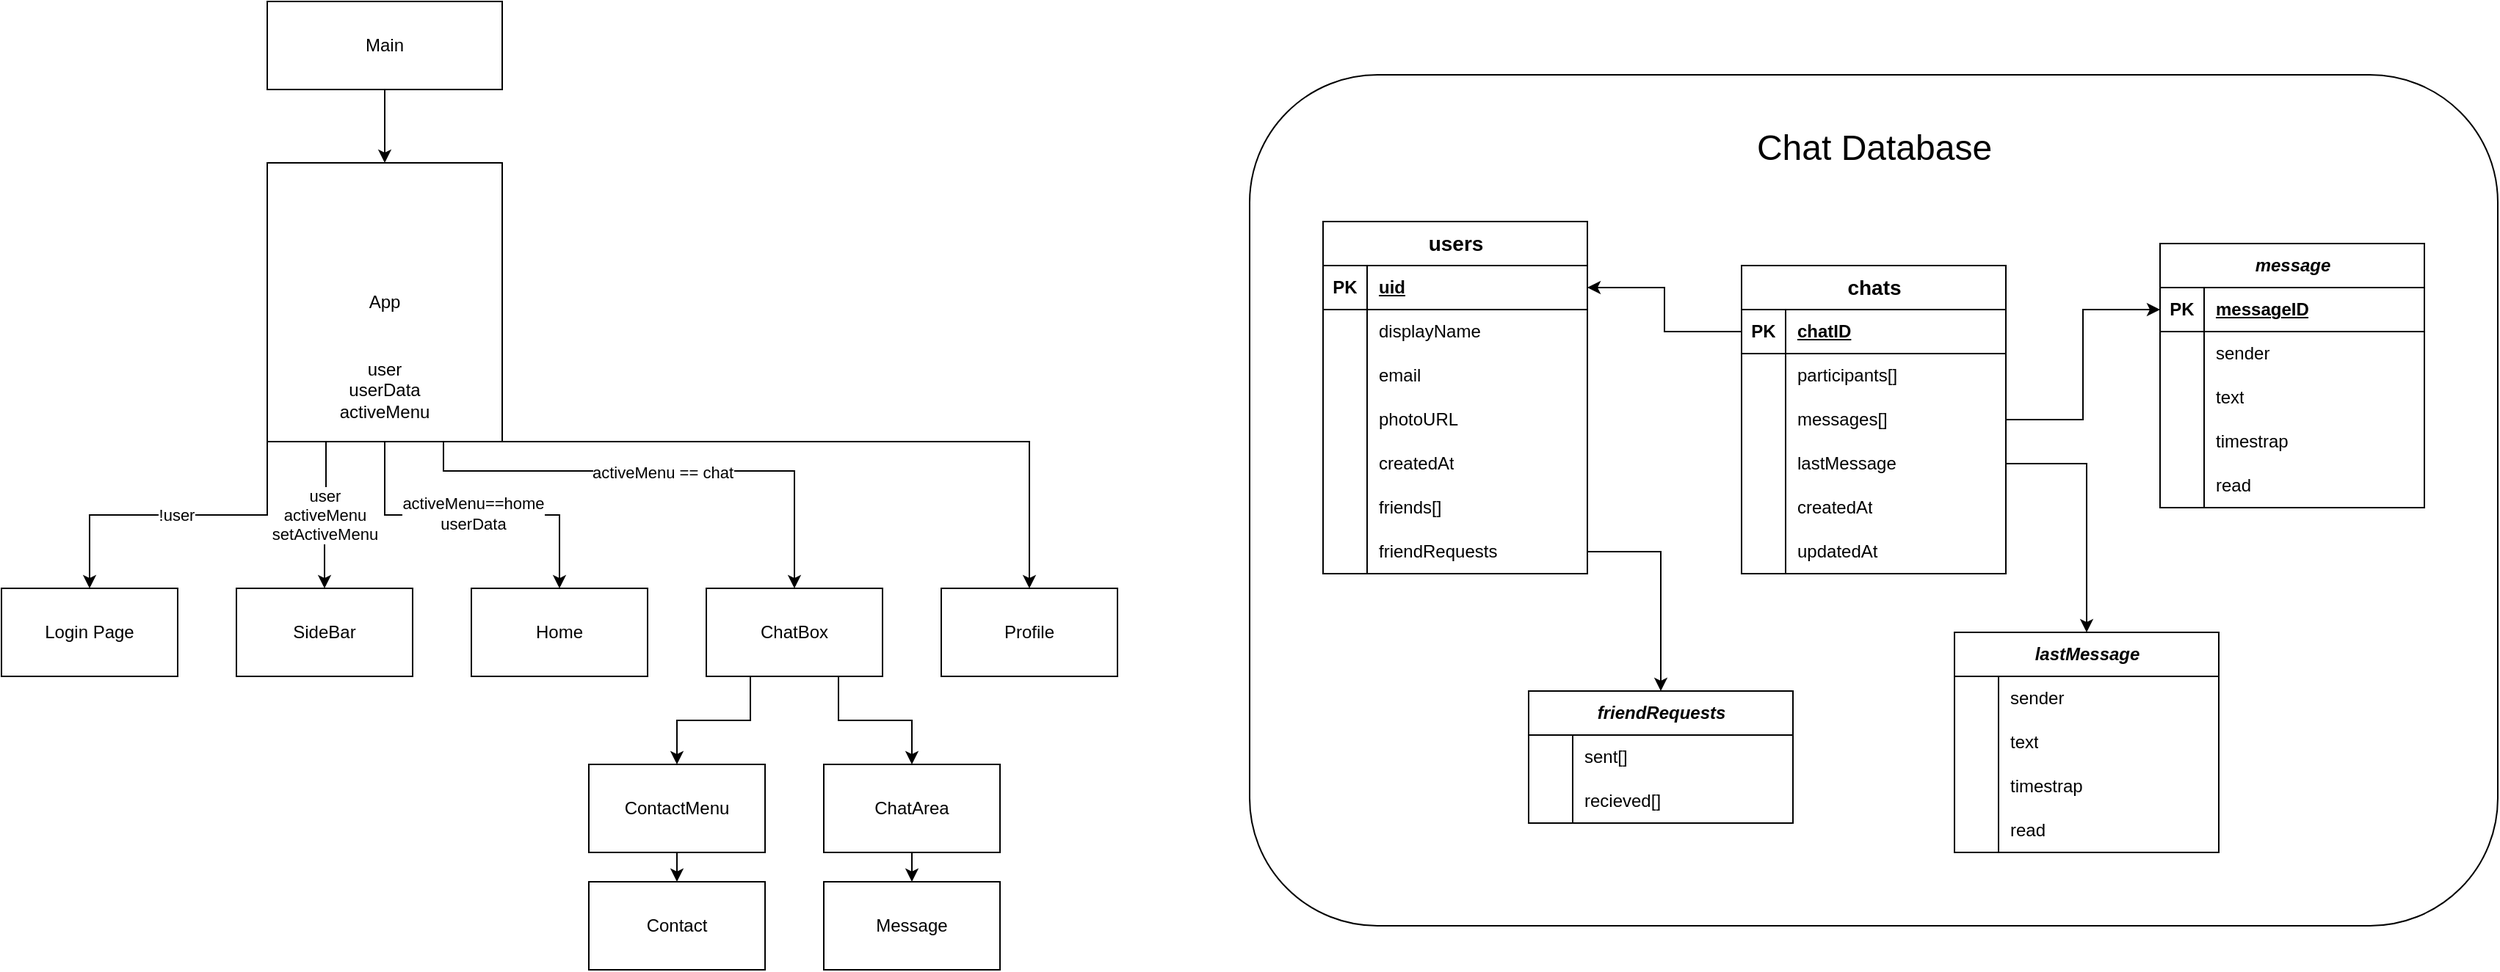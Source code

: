 <mxfile version="24.7.7">
  <diagram name="Page-1" id="aIwbgeriNETQGzJU4w5n">
    <mxGraphModel dx="1518" dy="726" grid="1" gridSize="10" guides="1" tooltips="1" connect="1" arrows="1" fold="1" page="1" pageScale="1" pageWidth="850" pageHeight="1100" math="0" shadow="0">
      <root>
        <mxCell id="0" />
        <mxCell id="1" parent="0" />
        <mxCell id="rzz777s46znG5bm57cer-140" value="" style="rounded=1;whiteSpace=wrap;html=1;" vertex="1" parent="1">
          <mxGeometry x="850" y="90" width="850" height="580" as="geometry" />
        </mxCell>
        <mxCell id="rECE7p0DnKrGc31qM2WY-22" style="edgeStyle=orthogonalEdgeStyle;rounded=0;orthogonalLoop=1;jettySize=auto;html=1;exitX=0;exitY=1;exitDx=0;exitDy=0;entryX=0.5;entryY=0;entryDx=0;entryDy=0;" parent="1" source="rECE7p0DnKrGc31qM2WY-14" target="rECE7p0DnKrGc31qM2WY-19" edge="1">
          <mxGeometry relative="1" as="geometry" />
        </mxCell>
        <mxCell id="oh2pSakRmEjCiN489GTW-4" value="!user" style="edgeLabel;html=1;align=center;verticalAlign=middle;resizable=0;points=[];" parent="rECE7p0DnKrGc31qM2WY-22" vertex="1" connectable="0">
          <mxGeometry x="0.018" relative="1" as="geometry">
            <mxPoint as="offset" />
          </mxGeometry>
        </mxCell>
        <mxCell id="rECE7p0DnKrGc31qM2WY-29" style="edgeStyle=orthogonalEdgeStyle;rounded=0;orthogonalLoop=1;jettySize=auto;html=1;exitX=0.25;exitY=1;exitDx=0;exitDy=0;entryX=0.5;entryY=0;entryDx=0;entryDy=0;" parent="1" source="rECE7p0DnKrGc31qM2WY-14" target="rECE7p0DnKrGc31qM2WY-20" edge="1">
          <mxGeometry relative="1" as="geometry" />
        </mxCell>
        <mxCell id="oh2pSakRmEjCiN489GTW-5" value="user&lt;div&gt;activeMenu&lt;/div&gt;&lt;div&gt;setActiveMenu&lt;/div&gt;" style="edgeLabel;html=1;align=center;verticalAlign=middle;resizable=0;points=[];" parent="rECE7p0DnKrGc31qM2WY-29" vertex="1" connectable="0">
          <mxGeometry x="-0.022" y="-1" relative="1" as="geometry">
            <mxPoint as="offset" />
          </mxGeometry>
        </mxCell>
        <mxCell id="oh2pSakRmEjCiN489GTW-10" style="edgeStyle=orthogonalEdgeStyle;rounded=0;orthogonalLoop=1;jettySize=auto;html=1;exitX=0.75;exitY=1;exitDx=0;exitDy=0;entryX=0.5;entryY=0;entryDx=0;entryDy=0;" parent="1" source="rECE7p0DnKrGc31qM2WY-14" target="oh2pSakRmEjCiN489GTW-7" edge="1">
          <mxGeometry relative="1" as="geometry">
            <mxPoint x="455" y="340" as="sourcePoint" />
            <Array as="points">
              <mxPoint x="301" y="360" />
              <mxPoint x="540" y="360" />
            </Array>
          </mxGeometry>
        </mxCell>
        <mxCell id="oh2pSakRmEjCiN489GTW-11" value="activeMenu == chat" style="edgeLabel;html=1;align=center;verticalAlign=middle;resizable=0;points=[];" parent="oh2pSakRmEjCiN489GTW-10" vertex="1" connectable="0">
          <mxGeometry x="-0.002" y="-1" relative="1" as="geometry">
            <mxPoint as="offset" />
          </mxGeometry>
        </mxCell>
        <mxCell id="ylCnAitIPLd2XkBKnlep-5" style="edgeStyle=orthogonalEdgeStyle;rounded=0;orthogonalLoop=1;jettySize=auto;html=1;exitX=0.5;exitY=1;exitDx=0;exitDy=0;entryX=0.5;entryY=0;entryDx=0;entryDy=0;" parent="1" source="rECE7p0DnKrGc31qM2WY-14" target="ylCnAitIPLd2XkBKnlep-2" edge="1">
          <mxGeometry relative="1" as="geometry" />
        </mxCell>
        <mxCell id="ylCnAitIPLd2XkBKnlep-6" value="activeMenu==home&lt;div&gt;userData&lt;/div&gt;" style="edgeLabel;html=1;align=center;verticalAlign=middle;resizable=0;points=[];" parent="ylCnAitIPLd2XkBKnlep-5" vertex="1" connectable="0">
          <mxGeometry x="-0.001" y="1" relative="1" as="geometry">
            <mxPoint as="offset" />
          </mxGeometry>
        </mxCell>
        <mxCell id="rzz777s46znG5bm57cer-145" style="edgeStyle=orthogonalEdgeStyle;rounded=0;orthogonalLoop=1;jettySize=auto;html=1;exitX=1;exitY=1;exitDx=0;exitDy=0;entryX=0.5;entryY=0;entryDx=0;entryDy=0;" edge="1" parent="1" source="rECE7p0DnKrGc31qM2WY-14" target="rzz777s46znG5bm57cer-144">
          <mxGeometry relative="1" as="geometry">
            <Array as="points">
              <mxPoint x="700" y="340" />
            </Array>
          </mxGeometry>
        </mxCell>
        <mxCell id="rECE7p0DnKrGc31qM2WY-14" value="App" style="rounded=0;whiteSpace=wrap;html=1;align=center;" parent="1" vertex="1">
          <mxGeometry x="181" y="150" width="160" height="190" as="geometry" />
        </mxCell>
        <mxCell id="rECE7p0DnKrGc31qM2WY-19" value="Login Page" style="rounded=0;whiteSpace=wrap;html=1;" parent="1" vertex="1">
          <mxGeometry y="440" width="120" height="60" as="geometry" />
        </mxCell>
        <mxCell id="rECE7p0DnKrGc31qM2WY-20" value="SideBar" style="rounded=0;whiteSpace=wrap;html=1;" parent="1" vertex="1">
          <mxGeometry x="160" y="440" width="120" height="60" as="geometry" />
        </mxCell>
        <mxCell id="rECE7p0DnKrGc31qM2WY-38" style="edgeStyle=orthogonalEdgeStyle;rounded=0;orthogonalLoop=1;jettySize=auto;html=1;exitX=0.5;exitY=1;exitDx=0;exitDy=0;entryX=0.5;entryY=0;entryDx=0;entryDy=0;" parent="1" source="rECE7p0DnKrGc31qM2WY-21" target="rECE7p0DnKrGc31qM2WY-35" edge="1">
          <mxGeometry relative="1" as="geometry" />
        </mxCell>
        <mxCell id="rECE7p0DnKrGc31qM2WY-21" value="ChatArea" style="rounded=0;whiteSpace=wrap;html=1;" parent="1" vertex="1">
          <mxGeometry x="560" y="560" width="120" height="60" as="geometry" />
        </mxCell>
        <mxCell id="rECE7p0DnKrGc31qM2WY-37" style="edgeStyle=orthogonalEdgeStyle;rounded=0;orthogonalLoop=1;jettySize=auto;html=1;exitX=0.5;exitY=1;exitDx=0;exitDy=0;entryX=0.5;entryY=0;entryDx=0;entryDy=0;" parent="1" source="rECE7p0DnKrGc31qM2WY-30" target="rECE7p0DnKrGc31qM2WY-36" edge="1">
          <mxGeometry relative="1" as="geometry" />
        </mxCell>
        <mxCell id="rECE7p0DnKrGc31qM2WY-30" value="ContactMenu" style="rounded=0;whiteSpace=wrap;html=1;" parent="1" vertex="1">
          <mxGeometry x="400" y="560" width="120" height="60" as="geometry" />
        </mxCell>
        <mxCell id="rECE7p0DnKrGc31qM2WY-35" value="Message" style="rounded=0;whiteSpace=wrap;html=1;" parent="1" vertex="1">
          <mxGeometry x="560" y="640" width="120" height="60" as="geometry" />
        </mxCell>
        <mxCell id="rECE7p0DnKrGc31qM2WY-36" value="Contact" style="rounded=0;whiteSpace=wrap;html=1;" parent="1" vertex="1">
          <mxGeometry x="400" y="640" width="120" height="60" as="geometry" />
        </mxCell>
        <mxCell id="rzz777s46znG5bm57cer-146" style="edgeStyle=orthogonalEdgeStyle;rounded=0;orthogonalLoop=1;jettySize=auto;html=1;exitX=0.5;exitY=1;exitDx=0;exitDy=0;entryX=0.5;entryY=0;entryDx=0;entryDy=0;" edge="1" parent="1" source="oh2pSakRmEjCiN489GTW-1" target="rECE7p0DnKrGc31qM2WY-14">
          <mxGeometry relative="1" as="geometry" />
        </mxCell>
        <mxCell id="oh2pSakRmEjCiN489GTW-1" value="Main" style="rounded=0;whiteSpace=wrap;html=1;" parent="1" vertex="1">
          <mxGeometry x="181" y="40" width="160" height="60" as="geometry" />
        </mxCell>
        <mxCell id="oh2pSakRmEjCiN489GTW-2" value="user&lt;div&gt;userData&lt;br&gt;&lt;div&gt;activeMenu&lt;/div&gt;&lt;/div&gt;" style="text;html=1;align=center;verticalAlign=middle;whiteSpace=wrap;rounded=0;" parent="1" vertex="1">
          <mxGeometry x="231" y="290" width="60" height="30" as="geometry" />
        </mxCell>
        <mxCell id="oh2pSakRmEjCiN489GTW-8" style="edgeStyle=orthogonalEdgeStyle;rounded=0;orthogonalLoop=1;jettySize=auto;html=1;exitX=0.75;exitY=1;exitDx=0;exitDy=0;entryX=0.5;entryY=0;entryDx=0;entryDy=0;" parent="1" source="oh2pSakRmEjCiN489GTW-7" target="rECE7p0DnKrGc31qM2WY-21" edge="1">
          <mxGeometry relative="1" as="geometry" />
        </mxCell>
        <mxCell id="oh2pSakRmEjCiN489GTW-9" style="edgeStyle=orthogonalEdgeStyle;rounded=0;orthogonalLoop=1;jettySize=auto;html=1;exitX=0.25;exitY=1;exitDx=0;exitDy=0;entryX=0.5;entryY=0;entryDx=0;entryDy=0;" parent="1" source="oh2pSakRmEjCiN489GTW-7" target="rECE7p0DnKrGc31qM2WY-30" edge="1">
          <mxGeometry relative="1" as="geometry" />
        </mxCell>
        <mxCell id="oh2pSakRmEjCiN489GTW-7" value="ChatBox" style="rounded=0;whiteSpace=wrap;html=1;" parent="1" vertex="1">
          <mxGeometry x="480" y="440" width="120" height="60" as="geometry" />
        </mxCell>
        <mxCell id="ylCnAitIPLd2XkBKnlep-2" value="Home" style="rounded=0;whiteSpace=wrap;html=1;" parent="1" vertex="1">
          <mxGeometry x="320" y="440" width="120" height="60" as="geometry" />
        </mxCell>
        <mxCell id="rzz777s46znG5bm57cer-25" value="" style="edgeStyle=orthogonalEdgeStyle;rounded=0;orthogonalLoop=1;jettySize=auto;html=1;exitX=1;exitY=0.5;exitDx=0;exitDy=0;" edge="1" parent="1" source="ylCnAitIPLd2XkBKnlep-75" target="rzz777s46znG5bm57cer-3">
          <mxGeometry relative="1" as="geometry" />
        </mxCell>
        <mxCell id="ylCnAitIPLd2XkBKnlep-7" value="&lt;font style=&quot;font-size: 14px;&quot;&gt;users&lt;/font&gt;" style="shape=table;startSize=30;container=1;collapsible=1;childLayout=tableLayout;fixedRows=1;rowLines=0;fontStyle=1;align=center;resizeLast=1;html=1;" parent="1" vertex="1">
          <mxGeometry x="900" y="190" width="180" height="240" as="geometry">
            <mxRectangle x="950" y="40" width="70" height="30" as="alternateBounds" />
          </mxGeometry>
        </mxCell>
        <mxCell id="ylCnAitIPLd2XkBKnlep-8" value="" style="shape=tableRow;horizontal=0;startSize=0;swimlaneHead=0;swimlaneBody=0;fillColor=none;collapsible=0;dropTarget=0;points=[[0,0.5],[1,0.5]];portConstraint=eastwest;top=0;left=0;right=0;bottom=1;" parent="ylCnAitIPLd2XkBKnlep-7" vertex="1">
          <mxGeometry y="30" width="180" height="30" as="geometry" />
        </mxCell>
        <mxCell id="ylCnAitIPLd2XkBKnlep-9" value="PK" style="shape=partialRectangle;connectable=0;fillColor=none;top=0;left=0;bottom=0;right=0;fontStyle=1;overflow=hidden;whiteSpace=wrap;html=1;" parent="ylCnAitIPLd2XkBKnlep-8" vertex="1">
          <mxGeometry width="30" height="30" as="geometry">
            <mxRectangle width="30" height="30" as="alternateBounds" />
          </mxGeometry>
        </mxCell>
        <mxCell id="ylCnAitIPLd2XkBKnlep-10" value="uid" style="shape=partialRectangle;connectable=0;fillColor=none;top=0;left=0;bottom=0;right=0;align=left;spacingLeft=6;fontStyle=5;overflow=hidden;whiteSpace=wrap;html=1;" parent="ylCnAitIPLd2XkBKnlep-8" vertex="1">
          <mxGeometry x="30" width="150" height="30" as="geometry">
            <mxRectangle width="150" height="30" as="alternateBounds" />
          </mxGeometry>
        </mxCell>
        <mxCell id="ylCnAitIPLd2XkBKnlep-11" value="" style="shape=tableRow;horizontal=0;startSize=0;swimlaneHead=0;swimlaneBody=0;fillColor=none;collapsible=0;dropTarget=0;points=[[0,0.5],[1,0.5]];portConstraint=eastwest;top=0;left=0;right=0;bottom=0;" parent="ylCnAitIPLd2XkBKnlep-7" vertex="1">
          <mxGeometry y="60" width="180" height="30" as="geometry" />
        </mxCell>
        <mxCell id="ylCnAitIPLd2XkBKnlep-12" value="" style="shape=partialRectangle;connectable=0;fillColor=none;top=0;left=0;bottom=0;right=0;editable=1;overflow=hidden;whiteSpace=wrap;html=1;" parent="ylCnAitIPLd2XkBKnlep-11" vertex="1">
          <mxGeometry width="30" height="30" as="geometry">
            <mxRectangle width="30" height="30" as="alternateBounds" />
          </mxGeometry>
        </mxCell>
        <mxCell id="ylCnAitIPLd2XkBKnlep-13" value="displayName" style="shape=partialRectangle;connectable=0;fillColor=none;top=0;left=0;bottom=0;right=0;align=left;spacingLeft=6;overflow=hidden;whiteSpace=wrap;html=1;" parent="ylCnAitIPLd2XkBKnlep-11" vertex="1">
          <mxGeometry x="30" width="150" height="30" as="geometry">
            <mxRectangle width="150" height="30" as="alternateBounds" />
          </mxGeometry>
        </mxCell>
        <mxCell id="ylCnAitIPLd2XkBKnlep-14" value="" style="shape=tableRow;horizontal=0;startSize=0;swimlaneHead=0;swimlaneBody=0;fillColor=none;collapsible=0;dropTarget=0;points=[[0,0.5],[1,0.5]];portConstraint=eastwest;top=0;left=0;right=0;bottom=0;" parent="ylCnAitIPLd2XkBKnlep-7" vertex="1">
          <mxGeometry y="90" width="180" height="30" as="geometry" />
        </mxCell>
        <mxCell id="ylCnAitIPLd2XkBKnlep-15" value="" style="shape=partialRectangle;connectable=0;fillColor=none;top=0;left=0;bottom=0;right=0;editable=1;overflow=hidden;whiteSpace=wrap;html=1;" parent="ylCnAitIPLd2XkBKnlep-14" vertex="1">
          <mxGeometry width="30" height="30" as="geometry">
            <mxRectangle width="30" height="30" as="alternateBounds" />
          </mxGeometry>
        </mxCell>
        <mxCell id="ylCnAitIPLd2XkBKnlep-16" value="email" style="shape=partialRectangle;connectable=0;fillColor=none;top=0;left=0;bottom=0;right=0;align=left;spacingLeft=6;overflow=hidden;whiteSpace=wrap;html=1;" parent="ylCnAitIPLd2XkBKnlep-14" vertex="1">
          <mxGeometry x="30" width="150" height="30" as="geometry">
            <mxRectangle width="150" height="30" as="alternateBounds" />
          </mxGeometry>
        </mxCell>
        <mxCell id="ylCnAitIPLd2XkBKnlep-17" value="" style="shape=tableRow;horizontal=0;startSize=0;swimlaneHead=0;swimlaneBody=0;fillColor=none;collapsible=0;dropTarget=0;points=[[0,0.5],[1,0.5]];portConstraint=eastwest;top=0;left=0;right=0;bottom=0;" parent="ylCnAitIPLd2XkBKnlep-7" vertex="1">
          <mxGeometry y="120" width="180" height="30" as="geometry" />
        </mxCell>
        <mxCell id="ylCnAitIPLd2XkBKnlep-18" value="" style="shape=partialRectangle;connectable=0;fillColor=none;top=0;left=0;bottom=0;right=0;editable=1;overflow=hidden;whiteSpace=wrap;html=1;" parent="ylCnAitIPLd2XkBKnlep-17" vertex="1">
          <mxGeometry width="30" height="30" as="geometry">
            <mxRectangle width="30" height="30" as="alternateBounds" />
          </mxGeometry>
        </mxCell>
        <mxCell id="ylCnAitIPLd2XkBKnlep-19" value="photoURL" style="shape=partialRectangle;connectable=0;fillColor=none;top=0;left=0;bottom=0;right=0;align=left;spacingLeft=6;overflow=hidden;whiteSpace=wrap;html=1;" parent="ylCnAitIPLd2XkBKnlep-17" vertex="1">
          <mxGeometry x="30" width="150" height="30" as="geometry">
            <mxRectangle width="150" height="30" as="alternateBounds" />
          </mxGeometry>
        </mxCell>
        <mxCell id="ylCnAitIPLd2XkBKnlep-37" style="shape=tableRow;horizontal=0;startSize=0;swimlaneHead=0;swimlaneBody=0;fillColor=none;collapsible=0;dropTarget=0;points=[[0,0.5],[1,0.5]];portConstraint=eastwest;top=0;left=0;right=0;bottom=0;" parent="ylCnAitIPLd2XkBKnlep-7" vertex="1">
          <mxGeometry y="150" width="180" height="30" as="geometry" />
        </mxCell>
        <mxCell id="ylCnAitIPLd2XkBKnlep-38" style="shape=partialRectangle;connectable=0;fillColor=none;top=0;left=0;bottom=0;right=0;editable=1;overflow=hidden;whiteSpace=wrap;html=1;" parent="ylCnAitIPLd2XkBKnlep-37" vertex="1">
          <mxGeometry width="30" height="30" as="geometry">
            <mxRectangle width="30" height="30" as="alternateBounds" />
          </mxGeometry>
        </mxCell>
        <mxCell id="ylCnAitIPLd2XkBKnlep-39" value="createdAt" style="shape=partialRectangle;connectable=0;fillColor=none;top=0;left=0;bottom=0;right=0;align=left;spacingLeft=6;overflow=hidden;whiteSpace=wrap;html=1;" parent="ylCnAitIPLd2XkBKnlep-37" vertex="1">
          <mxGeometry x="30" width="150" height="30" as="geometry">
            <mxRectangle width="150" height="30" as="alternateBounds" />
          </mxGeometry>
        </mxCell>
        <mxCell id="ylCnAitIPLd2XkBKnlep-43" style="shape=tableRow;horizontal=0;startSize=0;swimlaneHead=0;swimlaneBody=0;fillColor=none;collapsible=0;dropTarget=0;points=[[0,0.5],[1,0.5]];portConstraint=eastwest;top=0;left=0;right=0;bottom=0;" parent="ylCnAitIPLd2XkBKnlep-7" vertex="1">
          <mxGeometry y="180" width="180" height="30" as="geometry" />
        </mxCell>
        <mxCell id="ylCnAitIPLd2XkBKnlep-44" style="shape=partialRectangle;connectable=0;fillColor=none;top=0;left=0;bottom=0;right=0;editable=1;overflow=hidden;whiteSpace=wrap;html=1;" parent="ylCnAitIPLd2XkBKnlep-43" vertex="1">
          <mxGeometry width="30" height="30" as="geometry">
            <mxRectangle width="30" height="30" as="alternateBounds" />
          </mxGeometry>
        </mxCell>
        <mxCell id="ylCnAitIPLd2XkBKnlep-45" value="friends[]" style="shape=partialRectangle;connectable=0;fillColor=none;top=0;left=0;bottom=0;right=0;align=left;spacingLeft=6;overflow=hidden;whiteSpace=wrap;html=1;" parent="ylCnAitIPLd2XkBKnlep-43" vertex="1">
          <mxGeometry x="30" width="150" height="30" as="geometry">
            <mxRectangle width="150" height="30" as="alternateBounds" />
          </mxGeometry>
        </mxCell>
        <mxCell id="ylCnAitIPLd2XkBKnlep-75" style="shape=tableRow;horizontal=0;startSize=0;swimlaneHead=0;swimlaneBody=0;fillColor=none;collapsible=0;dropTarget=0;points=[[0,0.5],[1,0.5]];portConstraint=eastwest;top=0;left=0;right=0;bottom=0;" parent="ylCnAitIPLd2XkBKnlep-7" vertex="1">
          <mxGeometry y="210" width="180" height="30" as="geometry" />
        </mxCell>
        <mxCell id="ylCnAitIPLd2XkBKnlep-76" style="shape=partialRectangle;connectable=0;fillColor=none;top=0;left=0;bottom=0;right=0;editable=1;overflow=hidden;whiteSpace=wrap;html=1;" parent="ylCnAitIPLd2XkBKnlep-75" vertex="1">
          <mxGeometry width="30" height="30" as="geometry">
            <mxRectangle width="30" height="30" as="alternateBounds" />
          </mxGeometry>
        </mxCell>
        <mxCell id="ylCnAitIPLd2XkBKnlep-77" value="friendRequests" style="shape=partialRectangle;connectable=0;fillColor=none;top=0;left=0;bottom=0;right=0;align=left;spacingLeft=6;overflow=hidden;whiteSpace=wrap;html=1;" parent="ylCnAitIPLd2XkBKnlep-75" vertex="1">
          <mxGeometry x="30" width="150" height="30" as="geometry">
            <mxRectangle width="150" height="30" as="alternateBounds" />
          </mxGeometry>
        </mxCell>
        <mxCell id="rzz777s46znG5bm57cer-3" value="&lt;i&gt;friendRequests&lt;/i&gt;" style="shape=table;startSize=30;container=1;collapsible=1;childLayout=tableLayout;fixedRows=1;rowLines=0;fontStyle=1;align=center;resizeLast=1;html=1;" vertex="1" parent="1">
          <mxGeometry x="1040" y="510" width="180" height="90" as="geometry">
            <mxRectangle x="950" y="40" width="70" height="30" as="alternateBounds" />
          </mxGeometry>
        </mxCell>
        <mxCell id="rzz777s46znG5bm57cer-7" value="" style="shape=tableRow;horizontal=0;startSize=0;swimlaneHead=0;swimlaneBody=0;fillColor=none;collapsible=0;dropTarget=0;points=[[0,0.5],[1,0.5]];portConstraint=eastwest;top=0;left=0;right=0;bottom=0;" vertex="1" parent="rzz777s46znG5bm57cer-3">
          <mxGeometry y="30" width="180" height="30" as="geometry" />
        </mxCell>
        <mxCell id="rzz777s46znG5bm57cer-8" value="" style="shape=partialRectangle;connectable=0;fillColor=none;top=0;left=0;bottom=0;right=0;editable=1;overflow=hidden;whiteSpace=wrap;html=1;" vertex="1" parent="rzz777s46znG5bm57cer-7">
          <mxGeometry width="30" height="30" as="geometry">
            <mxRectangle width="30" height="30" as="alternateBounds" />
          </mxGeometry>
        </mxCell>
        <mxCell id="rzz777s46znG5bm57cer-9" value="sent[]" style="shape=partialRectangle;connectable=0;fillColor=none;top=0;left=0;bottom=0;right=0;align=left;spacingLeft=6;overflow=hidden;whiteSpace=wrap;html=1;" vertex="1" parent="rzz777s46znG5bm57cer-7">
          <mxGeometry x="30" width="150" height="30" as="geometry">
            <mxRectangle width="150" height="30" as="alternateBounds" />
          </mxGeometry>
        </mxCell>
        <mxCell id="rzz777s46znG5bm57cer-10" value="" style="shape=tableRow;horizontal=0;startSize=0;swimlaneHead=0;swimlaneBody=0;fillColor=none;collapsible=0;dropTarget=0;points=[[0,0.5],[1,0.5]];portConstraint=eastwest;top=0;left=0;right=0;bottom=0;" vertex="1" parent="rzz777s46znG5bm57cer-3">
          <mxGeometry y="60" width="180" height="30" as="geometry" />
        </mxCell>
        <mxCell id="rzz777s46znG5bm57cer-11" value="" style="shape=partialRectangle;connectable=0;fillColor=none;top=0;left=0;bottom=0;right=0;editable=1;overflow=hidden;whiteSpace=wrap;html=1;" vertex="1" parent="rzz777s46znG5bm57cer-10">
          <mxGeometry width="30" height="30" as="geometry">
            <mxRectangle width="30" height="30" as="alternateBounds" />
          </mxGeometry>
        </mxCell>
        <mxCell id="rzz777s46znG5bm57cer-12" value="recieved[]" style="shape=partialRectangle;connectable=0;fillColor=none;top=0;left=0;bottom=0;right=0;align=left;spacingLeft=6;overflow=hidden;whiteSpace=wrap;html=1;" vertex="1" parent="rzz777s46znG5bm57cer-10">
          <mxGeometry x="30" width="150" height="30" as="geometry">
            <mxRectangle width="150" height="30" as="alternateBounds" />
          </mxGeometry>
        </mxCell>
        <mxCell id="rzz777s46znG5bm57cer-27" value="&lt;font style=&quot;font-size: 14px;&quot;&gt;chats&lt;/font&gt;" style="shape=table;startSize=30;container=1;collapsible=1;childLayout=tableLayout;fixedRows=1;rowLines=0;fontStyle=1;align=center;resizeLast=1;html=1;" vertex="1" parent="1">
          <mxGeometry x="1185" y="220" width="180" height="210" as="geometry">
            <mxRectangle x="950" y="40" width="70" height="30" as="alternateBounds" />
          </mxGeometry>
        </mxCell>
        <mxCell id="rzz777s46znG5bm57cer-28" value="" style="shape=tableRow;horizontal=0;startSize=0;swimlaneHead=0;swimlaneBody=0;fillColor=none;collapsible=0;dropTarget=0;points=[[0,0.5],[1,0.5]];portConstraint=eastwest;top=0;left=0;right=0;bottom=1;" vertex="1" parent="rzz777s46znG5bm57cer-27">
          <mxGeometry y="30" width="180" height="30" as="geometry" />
        </mxCell>
        <mxCell id="rzz777s46znG5bm57cer-29" value="PK" style="shape=partialRectangle;connectable=0;fillColor=none;top=0;left=0;bottom=0;right=0;fontStyle=1;overflow=hidden;whiteSpace=wrap;html=1;" vertex="1" parent="rzz777s46znG5bm57cer-28">
          <mxGeometry width="30" height="30" as="geometry">
            <mxRectangle width="30" height="30" as="alternateBounds" />
          </mxGeometry>
        </mxCell>
        <mxCell id="rzz777s46znG5bm57cer-30" value="chatID" style="shape=partialRectangle;connectable=0;fillColor=none;top=0;left=0;bottom=0;right=0;align=left;spacingLeft=6;fontStyle=5;overflow=hidden;whiteSpace=wrap;html=1;" vertex="1" parent="rzz777s46znG5bm57cer-28">
          <mxGeometry x="30" width="150" height="30" as="geometry">
            <mxRectangle width="150" height="30" as="alternateBounds" />
          </mxGeometry>
        </mxCell>
        <mxCell id="rzz777s46znG5bm57cer-31" value="" style="shape=tableRow;horizontal=0;startSize=0;swimlaneHead=0;swimlaneBody=0;fillColor=none;collapsible=0;dropTarget=0;points=[[0,0.5],[1,0.5]];portConstraint=eastwest;top=0;left=0;right=0;bottom=0;" vertex="1" parent="rzz777s46znG5bm57cer-27">
          <mxGeometry y="60" width="180" height="30" as="geometry" />
        </mxCell>
        <mxCell id="rzz777s46znG5bm57cer-32" value="" style="shape=partialRectangle;connectable=0;fillColor=none;top=0;left=0;bottom=0;right=0;editable=1;overflow=hidden;whiteSpace=wrap;html=1;" vertex="1" parent="rzz777s46znG5bm57cer-31">
          <mxGeometry width="30" height="30" as="geometry">
            <mxRectangle width="30" height="30" as="alternateBounds" />
          </mxGeometry>
        </mxCell>
        <mxCell id="rzz777s46znG5bm57cer-33" value="participants[]" style="shape=partialRectangle;connectable=0;fillColor=none;top=0;left=0;bottom=0;right=0;align=left;spacingLeft=6;overflow=hidden;whiteSpace=wrap;html=1;" vertex="1" parent="rzz777s46znG5bm57cer-31">
          <mxGeometry x="30" width="150" height="30" as="geometry">
            <mxRectangle width="150" height="30" as="alternateBounds" />
          </mxGeometry>
        </mxCell>
        <mxCell id="rzz777s46znG5bm57cer-34" value="" style="shape=tableRow;horizontal=0;startSize=0;swimlaneHead=0;swimlaneBody=0;fillColor=none;collapsible=0;dropTarget=0;points=[[0,0.5],[1,0.5]];portConstraint=eastwest;top=0;left=0;right=0;bottom=0;" vertex="1" parent="rzz777s46znG5bm57cer-27">
          <mxGeometry y="90" width="180" height="30" as="geometry" />
        </mxCell>
        <mxCell id="rzz777s46znG5bm57cer-35" value="" style="shape=partialRectangle;connectable=0;fillColor=none;top=0;left=0;bottom=0;right=0;editable=1;overflow=hidden;whiteSpace=wrap;html=1;" vertex="1" parent="rzz777s46znG5bm57cer-34">
          <mxGeometry width="30" height="30" as="geometry">
            <mxRectangle width="30" height="30" as="alternateBounds" />
          </mxGeometry>
        </mxCell>
        <mxCell id="rzz777s46znG5bm57cer-36" value="messages[]" style="shape=partialRectangle;connectable=0;fillColor=none;top=0;left=0;bottom=0;right=0;align=left;spacingLeft=6;overflow=hidden;whiteSpace=wrap;html=1;" vertex="1" parent="rzz777s46znG5bm57cer-34">
          <mxGeometry x="30" width="150" height="30" as="geometry">
            <mxRectangle width="150" height="30" as="alternateBounds" />
          </mxGeometry>
        </mxCell>
        <mxCell id="rzz777s46znG5bm57cer-37" value="" style="shape=tableRow;horizontal=0;startSize=0;swimlaneHead=0;swimlaneBody=0;fillColor=none;collapsible=0;dropTarget=0;points=[[0,0.5],[1,0.5]];portConstraint=eastwest;top=0;left=0;right=0;bottom=0;" vertex="1" parent="rzz777s46znG5bm57cer-27">
          <mxGeometry y="120" width="180" height="30" as="geometry" />
        </mxCell>
        <mxCell id="rzz777s46znG5bm57cer-38" value="" style="shape=partialRectangle;connectable=0;fillColor=none;top=0;left=0;bottom=0;right=0;editable=1;overflow=hidden;whiteSpace=wrap;html=1;" vertex="1" parent="rzz777s46znG5bm57cer-37">
          <mxGeometry width="30" height="30" as="geometry">
            <mxRectangle width="30" height="30" as="alternateBounds" />
          </mxGeometry>
        </mxCell>
        <mxCell id="rzz777s46znG5bm57cer-39" value="lastMessage" style="shape=partialRectangle;connectable=0;fillColor=none;top=0;left=0;bottom=0;right=0;align=left;spacingLeft=6;overflow=hidden;whiteSpace=wrap;html=1;" vertex="1" parent="rzz777s46znG5bm57cer-37">
          <mxGeometry x="30" width="150" height="30" as="geometry">
            <mxRectangle width="150" height="30" as="alternateBounds" />
          </mxGeometry>
        </mxCell>
        <mxCell id="rzz777s46znG5bm57cer-40" style="shape=tableRow;horizontal=0;startSize=0;swimlaneHead=0;swimlaneBody=0;fillColor=none;collapsible=0;dropTarget=0;points=[[0,0.5],[1,0.5]];portConstraint=eastwest;top=0;left=0;right=0;bottom=0;" vertex="1" parent="rzz777s46znG5bm57cer-27">
          <mxGeometry y="150" width="180" height="30" as="geometry" />
        </mxCell>
        <mxCell id="rzz777s46znG5bm57cer-41" style="shape=partialRectangle;connectable=0;fillColor=none;top=0;left=0;bottom=0;right=0;editable=1;overflow=hidden;whiteSpace=wrap;html=1;" vertex="1" parent="rzz777s46znG5bm57cer-40">
          <mxGeometry width="30" height="30" as="geometry">
            <mxRectangle width="30" height="30" as="alternateBounds" />
          </mxGeometry>
        </mxCell>
        <mxCell id="rzz777s46znG5bm57cer-42" value="createdAt" style="shape=partialRectangle;connectable=0;fillColor=none;top=0;left=0;bottom=0;right=0;align=left;spacingLeft=6;overflow=hidden;whiteSpace=wrap;html=1;" vertex="1" parent="rzz777s46znG5bm57cer-40">
          <mxGeometry x="30" width="150" height="30" as="geometry">
            <mxRectangle width="150" height="30" as="alternateBounds" />
          </mxGeometry>
        </mxCell>
        <mxCell id="rzz777s46znG5bm57cer-43" style="shape=tableRow;horizontal=0;startSize=0;swimlaneHead=0;swimlaneBody=0;fillColor=none;collapsible=0;dropTarget=0;points=[[0,0.5],[1,0.5]];portConstraint=eastwest;top=0;left=0;right=0;bottom=0;" vertex="1" parent="rzz777s46znG5bm57cer-27">
          <mxGeometry y="180" width="180" height="30" as="geometry" />
        </mxCell>
        <mxCell id="rzz777s46znG5bm57cer-44" style="shape=partialRectangle;connectable=0;fillColor=none;top=0;left=0;bottom=0;right=0;editable=1;overflow=hidden;whiteSpace=wrap;html=1;" vertex="1" parent="rzz777s46znG5bm57cer-43">
          <mxGeometry width="30" height="30" as="geometry">
            <mxRectangle width="30" height="30" as="alternateBounds" />
          </mxGeometry>
        </mxCell>
        <mxCell id="rzz777s46znG5bm57cer-45" value="updatedAt" style="shape=partialRectangle;connectable=0;fillColor=none;top=0;left=0;bottom=0;right=0;align=left;spacingLeft=6;overflow=hidden;whiteSpace=wrap;html=1;" vertex="1" parent="rzz777s46znG5bm57cer-43">
          <mxGeometry x="30" width="150" height="30" as="geometry">
            <mxRectangle width="150" height="30" as="alternateBounds" />
          </mxGeometry>
        </mxCell>
        <mxCell id="rzz777s46znG5bm57cer-49" style="edgeStyle=orthogonalEdgeStyle;rounded=0;orthogonalLoop=1;jettySize=auto;html=1;entryX=1;entryY=0.5;entryDx=0;entryDy=0;" edge="1" parent="1" source="rzz777s46znG5bm57cer-28" target="ylCnAitIPLd2XkBKnlep-8">
          <mxGeometry relative="1" as="geometry" />
        </mxCell>
        <mxCell id="rzz777s46znG5bm57cer-51" value="&lt;i&gt;message&lt;/i&gt;" style="shape=table;startSize=30;container=1;collapsible=1;childLayout=tableLayout;fixedRows=1;rowLines=0;fontStyle=1;align=center;resizeLast=1;html=1;" vertex="1" parent="1">
          <mxGeometry x="1470" y="205" width="180" height="180" as="geometry">
            <mxRectangle x="950" y="40" width="70" height="30" as="alternateBounds" />
          </mxGeometry>
        </mxCell>
        <mxCell id="rzz777s46znG5bm57cer-52" value="" style="shape=tableRow;horizontal=0;startSize=0;swimlaneHead=0;swimlaneBody=0;fillColor=none;collapsible=0;dropTarget=0;points=[[0,0.5],[1,0.5]];portConstraint=eastwest;top=0;left=0;right=0;bottom=1;" vertex="1" parent="rzz777s46znG5bm57cer-51">
          <mxGeometry y="30" width="180" height="30" as="geometry" />
        </mxCell>
        <mxCell id="rzz777s46znG5bm57cer-53" value="PK" style="shape=partialRectangle;connectable=0;fillColor=none;top=0;left=0;bottom=0;right=0;fontStyle=1;overflow=hidden;whiteSpace=wrap;html=1;" vertex="1" parent="rzz777s46znG5bm57cer-52">
          <mxGeometry width="30" height="30" as="geometry">
            <mxRectangle width="30" height="30" as="alternateBounds" />
          </mxGeometry>
        </mxCell>
        <mxCell id="rzz777s46znG5bm57cer-54" value="messageID" style="shape=partialRectangle;connectable=0;fillColor=none;top=0;left=0;bottom=0;right=0;align=left;spacingLeft=6;fontStyle=5;overflow=hidden;whiteSpace=wrap;html=1;" vertex="1" parent="rzz777s46znG5bm57cer-52">
          <mxGeometry x="30" width="150" height="30" as="geometry">
            <mxRectangle width="150" height="30" as="alternateBounds" />
          </mxGeometry>
        </mxCell>
        <mxCell id="rzz777s46znG5bm57cer-55" value="" style="shape=tableRow;horizontal=0;startSize=0;swimlaneHead=0;swimlaneBody=0;fillColor=none;collapsible=0;dropTarget=0;points=[[0,0.5],[1,0.5]];portConstraint=eastwest;top=0;left=0;right=0;bottom=0;" vertex="1" parent="rzz777s46znG5bm57cer-51">
          <mxGeometry y="60" width="180" height="30" as="geometry" />
        </mxCell>
        <mxCell id="rzz777s46znG5bm57cer-56" value="" style="shape=partialRectangle;connectable=0;fillColor=none;top=0;left=0;bottom=0;right=0;editable=1;overflow=hidden;whiteSpace=wrap;html=1;" vertex="1" parent="rzz777s46znG5bm57cer-55">
          <mxGeometry width="30" height="30" as="geometry">
            <mxRectangle width="30" height="30" as="alternateBounds" />
          </mxGeometry>
        </mxCell>
        <mxCell id="rzz777s46znG5bm57cer-57" value="sender" style="shape=partialRectangle;connectable=0;fillColor=none;top=0;left=0;bottom=0;right=0;align=left;spacingLeft=6;overflow=hidden;whiteSpace=wrap;html=1;" vertex="1" parent="rzz777s46znG5bm57cer-55">
          <mxGeometry x="30" width="150" height="30" as="geometry">
            <mxRectangle width="150" height="30" as="alternateBounds" />
          </mxGeometry>
        </mxCell>
        <mxCell id="rzz777s46znG5bm57cer-58" value="" style="shape=tableRow;horizontal=0;startSize=0;swimlaneHead=0;swimlaneBody=0;fillColor=none;collapsible=0;dropTarget=0;points=[[0,0.5],[1,0.5]];portConstraint=eastwest;top=0;left=0;right=0;bottom=0;" vertex="1" parent="rzz777s46znG5bm57cer-51">
          <mxGeometry y="90" width="180" height="30" as="geometry" />
        </mxCell>
        <mxCell id="rzz777s46znG5bm57cer-59" value="" style="shape=partialRectangle;connectable=0;fillColor=none;top=0;left=0;bottom=0;right=0;editable=1;overflow=hidden;whiteSpace=wrap;html=1;" vertex="1" parent="rzz777s46znG5bm57cer-58">
          <mxGeometry width="30" height="30" as="geometry">
            <mxRectangle width="30" height="30" as="alternateBounds" />
          </mxGeometry>
        </mxCell>
        <mxCell id="rzz777s46znG5bm57cer-60" value="text" style="shape=partialRectangle;connectable=0;fillColor=none;top=0;left=0;bottom=0;right=0;align=left;spacingLeft=6;overflow=hidden;whiteSpace=wrap;html=1;" vertex="1" parent="rzz777s46znG5bm57cer-58">
          <mxGeometry x="30" width="150" height="30" as="geometry">
            <mxRectangle width="150" height="30" as="alternateBounds" />
          </mxGeometry>
        </mxCell>
        <mxCell id="rzz777s46znG5bm57cer-61" value="" style="shape=tableRow;horizontal=0;startSize=0;swimlaneHead=0;swimlaneBody=0;fillColor=none;collapsible=0;dropTarget=0;points=[[0,0.5],[1,0.5]];portConstraint=eastwest;top=0;left=0;right=0;bottom=0;" vertex="1" parent="rzz777s46znG5bm57cer-51">
          <mxGeometry y="120" width="180" height="30" as="geometry" />
        </mxCell>
        <mxCell id="rzz777s46znG5bm57cer-62" value="" style="shape=partialRectangle;connectable=0;fillColor=none;top=0;left=0;bottom=0;right=0;editable=1;overflow=hidden;whiteSpace=wrap;html=1;" vertex="1" parent="rzz777s46znG5bm57cer-61">
          <mxGeometry width="30" height="30" as="geometry">
            <mxRectangle width="30" height="30" as="alternateBounds" />
          </mxGeometry>
        </mxCell>
        <mxCell id="rzz777s46znG5bm57cer-63" value="timestrap" style="shape=partialRectangle;connectable=0;fillColor=none;top=0;left=0;bottom=0;right=0;align=left;spacingLeft=6;overflow=hidden;whiteSpace=wrap;html=1;" vertex="1" parent="rzz777s46znG5bm57cer-61">
          <mxGeometry x="30" width="150" height="30" as="geometry">
            <mxRectangle width="150" height="30" as="alternateBounds" />
          </mxGeometry>
        </mxCell>
        <mxCell id="rzz777s46znG5bm57cer-64" style="shape=tableRow;horizontal=0;startSize=0;swimlaneHead=0;swimlaneBody=0;fillColor=none;collapsible=0;dropTarget=0;points=[[0,0.5],[1,0.5]];portConstraint=eastwest;top=0;left=0;right=0;bottom=0;" vertex="1" parent="rzz777s46znG5bm57cer-51">
          <mxGeometry y="150" width="180" height="30" as="geometry" />
        </mxCell>
        <mxCell id="rzz777s46znG5bm57cer-65" style="shape=partialRectangle;connectable=0;fillColor=none;top=0;left=0;bottom=0;right=0;editable=1;overflow=hidden;whiteSpace=wrap;html=1;" vertex="1" parent="rzz777s46znG5bm57cer-64">
          <mxGeometry width="30" height="30" as="geometry">
            <mxRectangle width="30" height="30" as="alternateBounds" />
          </mxGeometry>
        </mxCell>
        <mxCell id="rzz777s46znG5bm57cer-66" value="read" style="shape=partialRectangle;connectable=0;fillColor=none;top=0;left=0;bottom=0;right=0;align=left;spacingLeft=6;overflow=hidden;whiteSpace=wrap;html=1;" vertex="1" parent="rzz777s46znG5bm57cer-64">
          <mxGeometry x="30" width="150" height="30" as="geometry">
            <mxRectangle width="150" height="30" as="alternateBounds" />
          </mxGeometry>
        </mxCell>
        <mxCell id="rzz777s46znG5bm57cer-71" style="edgeStyle=orthogonalEdgeStyle;rounded=0;orthogonalLoop=1;jettySize=auto;html=1;exitX=1;exitY=0.5;exitDx=0;exitDy=0;" edge="1" parent="1" source="rzz777s46znG5bm57cer-34" target="rzz777s46znG5bm57cer-52">
          <mxGeometry relative="1" as="geometry" />
        </mxCell>
        <mxCell id="rzz777s46znG5bm57cer-117" value="&lt;i&gt;lastMessage&lt;/i&gt;" style="shape=table;startSize=30;container=1;collapsible=1;childLayout=tableLayout;fixedRows=1;rowLines=0;fontStyle=1;align=center;resizeLast=1;html=1;" vertex="1" parent="1">
          <mxGeometry x="1330" y="470" width="180" height="150" as="geometry">
            <mxRectangle x="950" y="40" width="70" height="30" as="alternateBounds" />
          </mxGeometry>
        </mxCell>
        <mxCell id="rzz777s46znG5bm57cer-121" value="" style="shape=tableRow;horizontal=0;startSize=0;swimlaneHead=0;swimlaneBody=0;fillColor=none;collapsible=0;dropTarget=0;points=[[0,0.5],[1,0.5]];portConstraint=eastwest;top=0;left=0;right=0;bottom=0;" vertex="1" parent="rzz777s46znG5bm57cer-117">
          <mxGeometry y="30" width="180" height="30" as="geometry" />
        </mxCell>
        <mxCell id="rzz777s46znG5bm57cer-122" value="" style="shape=partialRectangle;connectable=0;fillColor=none;top=0;left=0;bottom=0;right=0;editable=1;overflow=hidden;whiteSpace=wrap;html=1;" vertex="1" parent="rzz777s46znG5bm57cer-121">
          <mxGeometry width="30" height="30" as="geometry">
            <mxRectangle width="30" height="30" as="alternateBounds" />
          </mxGeometry>
        </mxCell>
        <mxCell id="rzz777s46znG5bm57cer-123" value="sender" style="shape=partialRectangle;connectable=0;fillColor=none;top=0;left=0;bottom=0;right=0;align=left;spacingLeft=6;overflow=hidden;whiteSpace=wrap;html=1;" vertex="1" parent="rzz777s46znG5bm57cer-121">
          <mxGeometry x="30" width="150" height="30" as="geometry">
            <mxRectangle width="150" height="30" as="alternateBounds" />
          </mxGeometry>
        </mxCell>
        <mxCell id="rzz777s46znG5bm57cer-124" value="" style="shape=tableRow;horizontal=0;startSize=0;swimlaneHead=0;swimlaneBody=0;fillColor=none;collapsible=0;dropTarget=0;points=[[0,0.5],[1,0.5]];portConstraint=eastwest;top=0;left=0;right=0;bottom=0;" vertex="1" parent="rzz777s46znG5bm57cer-117">
          <mxGeometry y="60" width="180" height="30" as="geometry" />
        </mxCell>
        <mxCell id="rzz777s46znG5bm57cer-125" value="" style="shape=partialRectangle;connectable=0;fillColor=none;top=0;left=0;bottom=0;right=0;editable=1;overflow=hidden;whiteSpace=wrap;html=1;" vertex="1" parent="rzz777s46znG5bm57cer-124">
          <mxGeometry width="30" height="30" as="geometry">
            <mxRectangle width="30" height="30" as="alternateBounds" />
          </mxGeometry>
        </mxCell>
        <mxCell id="rzz777s46znG5bm57cer-126" value="text" style="shape=partialRectangle;connectable=0;fillColor=none;top=0;left=0;bottom=0;right=0;align=left;spacingLeft=6;overflow=hidden;whiteSpace=wrap;html=1;" vertex="1" parent="rzz777s46znG5bm57cer-124">
          <mxGeometry x="30" width="150" height="30" as="geometry">
            <mxRectangle width="150" height="30" as="alternateBounds" />
          </mxGeometry>
        </mxCell>
        <mxCell id="rzz777s46znG5bm57cer-127" value="" style="shape=tableRow;horizontal=0;startSize=0;swimlaneHead=0;swimlaneBody=0;fillColor=none;collapsible=0;dropTarget=0;points=[[0,0.5],[1,0.5]];portConstraint=eastwest;top=0;left=0;right=0;bottom=0;" vertex="1" parent="rzz777s46znG5bm57cer-117">
          <mxGeometry y="90" width="180" height="30" as="geometry" />
        </mxCell>
        <mxCell id="rzz777s46znG5bm57cer-128" value="" style="shape=partialRectangle;connectable=0;fillColor=none;top=0;left=0;bottom=0;right=0;editable=1;overflow=hidden;whiteSpace=wrap;html=1;" vertex="1" parent="rzz777s46znG5bm57cer-127">
          <mxGeometry width="30" height="30" as="geometry">
            <mxRectangle width="30" height="30" as="alternateBounds" />
          </mxGeometry>
        </mxCell>
        <mxCell id="rzz777s46znG5bm57cer-129" value="timestrap" style="shape=partialRectangle;connectable=0;fillColor=none;top=0;left=0;bottom=0;right=0;align=left;spacingLeft=6;overflow=hidden;whiteSpace=wrap;html=1;" vertex="1" parent="rzz777s46znG5bm57cer-127">
          <mxGeometry x="30" width="150" height="30" as="geometry">
            <mxRectangle width="150" height="30" as="alternateBounds" />
          </mxGeometry>
        </mxCell>
        <mxCell id="rzz777s46znG5bm57cer-130" style="shape=tableRow;horizontal=0;startSize=0;swimlaneHead=0;swimlaneBody=0;fillColor=none;collapsible=0;dropTarget=0;points=[[0,0.5],[1,0.5]];portConstraint=eastwest;top=0;left=0;right=0;bottom=0;" vertex="1" parent="rzz777s46znG5bm57cer-117">
          <mxGeometry y="120" width="180" height="30" as="geometry" />
        </mxCell>
        <mxCell id="rzz777s46znG5bm57cer-131" style="shape=partialRectangle;connectable=0;fillColor=none;top=0;left=0;bottom=0;right=0;editable=1;overflow=hidden;whiteSpace=wrap;html=1;" vertex="1" parent="rzz777s46znG5bm57cer-130">
          <mxGeometry width="30" height="30" as="geometry">
            <mxRectangle width="30" height="30" as="alternateBounds" />
          </mxGeometry>
        </mxCell>
        <mxCell id="rzz777s46znG5bm57cer-132" value="read" style="shape=partialRectangle;connectable=0;fillColor=none;top=0;left=0;bottom=0;right=0;align=left;spacingLeft=6;overflow=hidden;whiteSpace=wrap;html=1;" vertex="1" parent="rzz777s46znG5bm57cer-130">
          <mxGeometry x="30" width="150" height="30" as="geometry">
            <mxRectangle width="150" height="30" as="alternateBounds" />
          </mxGeometry>
        </mxCell>
        <mxCell id="rzz777s46znG5bm57cer-137" style="edgeStyle=orthogonalEdgeStyle;rounded=0;orthogonalLoop=1;jettySize=auto;html=1;exitX=1;exitY=0.5;exitDx=0;exitDy=0;" edge="1" parent="1" source="rzz777s46znG5bm57cer-37" target="rzz777s46znG5bm57cer-117">
          <mxGeometry relative="1" as="geometry" />
        </mxCell>
        <mxCell id="rzz777s46znG5bm57cer-139" value="&lt;font style=&quot;font-size: 24px;&quot;&gt;Chat Database&lt;/font&gt;" style="text;html=1;align=center;verticalAlign=middle;resizable=0;points=[];autosize=1;strokeColor=none;fillColor=none;" vertex="1" parent="1">
          <mxGeometry x="1185" y="120" width="180" height="40" as="geometry" />
        </mxCell>
        <mxCell id="rzz777s46znG5bm57cer-144" value="Profile" style="rounded=0;whiteSpace=wrap;html=1;" vertex="1" parent="1">
          <mxGeometry x="640" y="440" width="120" height="60" as="geometry" />
        </mxCell>
      </root>
    </mxGraphModel>
  </diagram>
</mxfile>
